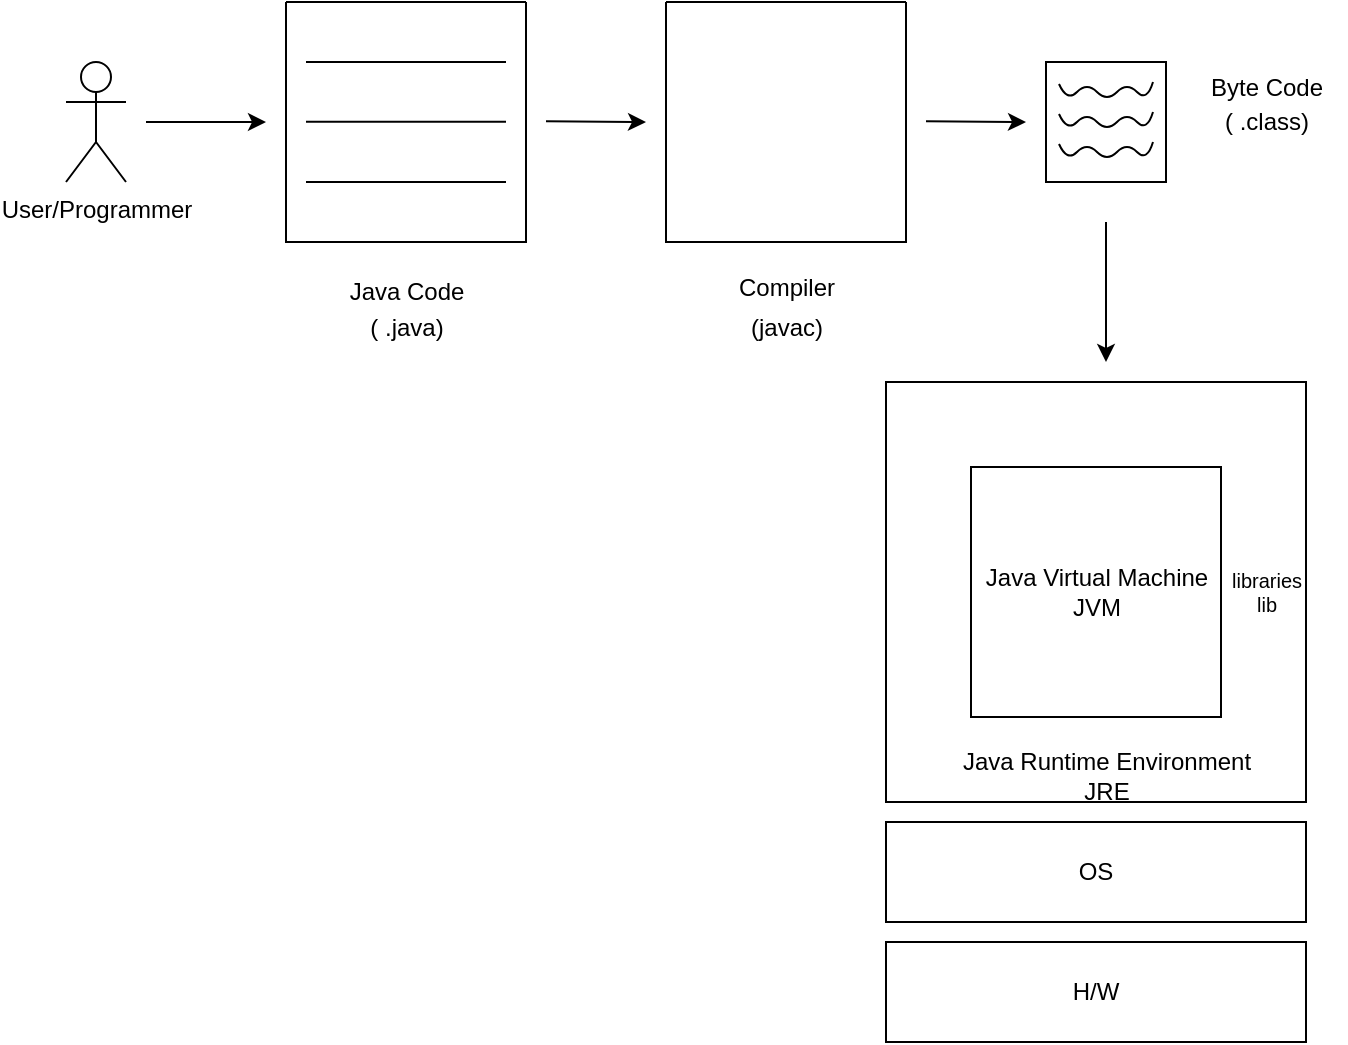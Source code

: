 <mxfile version="26.2.15" pages="4">
  <diagram name="Java Workflow" id="TC-4dLqN_TsN9YxAviQU">
    <mxGraphModel dx="872" dy="529" grid="1" gridSize="10" guides="1" tooltips="1" connect="1" arrows="1" fold="1" page="1" pageScale="1" pageWidth="850" pageHeight="1100" math="0" shadow="0">
      <root>
        <mxCell id="0" />
        <mxCell id="1" parent="0" />
        <mxCell id="aOMA-06p6Nd8gIgYlSlO-1" value="User/Programmer" style="shape=umlActor;verticalLabelPosition=bottom;verticalAlign=top;html=1;" parent="1" vertex="1">
          <mxGeometry x="70" y="80" width="30" height="60" as="geometry" />
        </mxCell>
        <mxCell id="aOMA-06p6Nd8gIgYlSlO-3" value="" style="swimlane;startSize=0;" parent="1" vertex="1">
          <mxGeometry x="180" y="50" width="120" height="120" as="geometry">
            <mxRectangle x="180" y="50" width="50" height="40" as="alternateBounds" />
          </mxGeometry>
        </mxCell>
        <mxCell id="aOMA-06p6Nd8gIgYlSlO-4" value="" style="endArrow=none;html=1;rounded=0;" parent="aOMA-06p6Nd8gIgYlSlO-3" edge="1">
          <mxGeometry width="50" height="50" relative="1" as="geometry">
            <mxPoint x="10" y="30" as="sourcePoint" />
            <mxPoint x="110" y="30" as="targetPoint" />
          </mxGeometry>
        </mxCell>
        <mxCell id="aOMA-06p6Nd8gIgYlSlO-5" value="" style="endArrow=none;html=1;rounded=0;" parent="aOMA-06p6Nd8gIgYlSlO-3" edge="1">
          <mxGeometry width="50" height="50" relative="1" as="geometry">
            <mxPoint x="10" y="59.83" as="sourcePoint" />
            <mxPoint x="110" y="59.83" as="targetPoint" />
          </mxGeometry>
        </mxCell>
        <mxCell id="aOMA-06p6Nd8gIgYlSlO-6" value="" style="endArrow=none;html=1;rounded=0;" parent="aOMA-06p6Nd8gIgYlSlO-3" edge="1">
          <mxGeometry width="50" height="50" relative="1" as="geometry">
            <mxPoint x="10" y="90" as="sourcePoint" />
            <mxPoint x="110" y="90" as="targetPoint" />
          </mxGeometry>
        </mxCell>
        <mxCell id="aOMA-06p6Nd8gIgYlSlO-7" value="" style="swimlane;startSize=0;" parent="1" vertex="1">
          <mxGeometry x="370" y="50" width="120" height="120" as="geometry" />
        </mxCell>
        <mxCell id="aOMA-06p6Nd8gIgYlSlO-8" value="" style="whiteSpace=wrap;html=1;aspect=fixed;" parent="1" vertex="1">
          <mxGeometry x="560" y="80" width="60" height="60" as="geometry" />
        </mxCell>
        <mxCell id="aOMA-06p6Nd8gIgYlSlO-9" value="" style="curved=1;endArrow=none;html=1;rounded=0;startFill=0;" parent="1" edge="1">
          <mxGeometry width="50" height="50" relative="1" as="geometry">
            <mxPoint x="566.5" y="91" as="sourcePoint" />
            <mxPoint x="613.5" y="90" as="targetPoint" />
            <Array as="points">
              <mxPoint x="570.5" y="100" />
              <mxPoint x="580.5" y="90" />
              <mxPoint x="590.5" y="100" />
              <mxPoint x="600.5" y="90" />
              <mxPoint x="610.5" y="100" />
            </Array>
          </mxGeometry>
        </mxCell>
        <mxCell id="aOMA-06p6Nd8gIgYlSlO-10" value="" style="curved=1;endArrow=none;html=1;rounded=0;startFill=0;" parent="1" edge="1">
          <mxGeometry width="50" height="50" relative="1" as="geometry">
            <mxPoint x="566.5" y="106" as="sourcePoint" />
            <mxPoint x="613.5" y="105" as="targetPoint" />
            <Array as="points">
              <mxPoint x="570.5" y="115" />
              <mxPoint x="580.5" y="105" />
              <mxPoint x="590.5" y="115" />
              <mxPoint x="600.5" y="105" />
              <mxPoint x="610.5" y="115" />
            </Array>
          </mxGeometry>
        </mxCell>
        <mxCell id="aOMA-06p6Nd8gIgYlSlO-11" value="" style="curved=1;endArrow=none;html=1;rounded=0;startFill=0;" parent="1" edge="1">
          <mxGeometry width="50" height="50" relative="1" as="geometry">
            <mxPoint x="566.5" y="121" as="sourcePoint" />
            <mxPoint x="613.5" y="120" as="targetPoint" />
            <Array as="points">
              <mxPoint x="570.5" y="130" />
              <mxPoint x="580.5" y="120" />
              <mxPoint x="590.5" y="130" />
              <mxPoint x="600.5" y="120" />
              <mxPoint x="610.5" y="130" />
            </Array>
          </mxGeometry>
        </mxCell>
        <mxCell id="aOMA-06p6Nd8gIgYlSlO-15" value="OS" style="rounded=0;whiteSpace=wrap;html=1;" parent="1" vertex="1">
          <mxGeometry x="480" y="460" width="210" height="50" as="geometry" />
        </mxCell>
        <mxCell id="aOMA-06p6Nd8gIgYlSlO-16" value="H/W" style="rounded=0;whiteSpace=wrap;html=1;" parent="1" vertex="1">
          <mxGeometry x="480" y="520" width="210" height="50" as="geometry" />
        </mxCell>
        <mxCell id="aOMA-06p6Nd8gIgYlSlO-17" value="Java Code" style="text;html=1;align=center;verticalAlign=middle;resizable=0;points=[];autosize=1;strokeColor=none;fillColor=none;" parent="1" vertex="1">
          <mxGeometry x="200" y="180" width="80" height="30" as="geometry" />
        </mxCell>
        <mxCell id="aOMA-06p6Nd8gIgYlSlO-18" value="( .java)" style="text;html=1;align=center;verticalAlign=middle;resizable=0;points=[];autosize=1;strokeColor=none;fillColor=none;" parent="1" vertex="1">
          <mxGeometry x="210" y="198" width="60" height="30" as="geometry" />
        </mxCell>
        <mxCell id="aOMA-06p6Nd8gIgYlSlO-19" value="Compiler" style="text;html=1;align=center;verticalAlign=middle;resizable=0;points=[];autosize=1;strokeColor=none;fillColor=none;" parent="1" vertex="1">
          <mxGeometry x="395" y="178" width="70" height="30" as="geometry" />
        </mxCell>
        <mxCell id="aOMA-06p6Nd8gIgYlSlO-20" value="(javac)" style="text;html=1;align=center;verticalAlign=middle;resizable=0;points=[];autosize=1;strokeColor=none;fillColor=none;" parent="1" vertex="1">
          <mxGeometry x="400" y="198" width="60" height="30" as="geometry" />
        </mxCell>
        <mxCell id="aOMA-06p6Nd8gIgYlSlO-21" value="Byte Code" style="text;html=1;align=center;verticalAlign=middle;resizable=0;points=[];autosize=1;strokeColor=none;fillColor=none;" parent="1" vertex="1">
          <mxGeometry x="630" y="78" width="80" height="30" as="geometry" />
        </mxCell>
        <mxCell id="aOMA-06p6Nd8gIgYlSlO-22" value="( .class)" style="text;html=1;align=center;verticalAlign=middle;resizable=0;points=[];autosize=1;strokeColor=none;fillColor=none;" parent="1" vertex="1">
          <mxGeometry x="635" y="95" width="70" height="30" as="geometry" />
        </mxCell>
        <mxCell id="aOMA-06p6Nd8gIgYlSlO-12" value="" style="whiteSpace=wrap;html=1;aspect=fixed;" parent="1" vertex="1">
          <mxGeometry x="480" y="240" width="210" height="210" as="geometry" />
        </mxCell>
        <mxCell id="aOMA-06p6Nd8gIgYlSlO-13" value="Java Virtual Machine&lt;div&gt;JVM&lt;/div&gt;" style="whiteSpace=wrap;html=1;aspect=fixed;" parent="1" vertex="1">
          <mxGeometry x="522.5" y="282.5" width="125" height="125" as="geometry" />
        </mxCell>
        <mxCell id="aOMA-06p6Nd8gIgYlSlO-23" value="Java Runtime Environment&lt;div&gt;JRE&lt;/div&gt;" style="text;html=1;align=center;verticalAlign=middle;resizable=1;points=[];autosize=1;strokeColor=none;fillColor=none;movable=1;rotatable=1;deletable=1;editable=1;locked=0;connectable=1;" parent="1" vertex="1">
          <mxGeometry x="505" y="417" width="170" height="40" as="geometry" />
        </mxCell>
        <mxCell id="aOMA-06p6Nd8gIgYlSlO-24" value="libraries&lt;div&gt;lib&lt;/div&gt;" style="text;html=1;align=center;verticalAlign=middle;resizable=0;points=[];autosize=1;strokeColor=none;fillColor=none;fontColor=#000000;fontSize=10;" parent="1" vertex="1">
          <mxGeometry x="640" y="325" width="60" height="40" as="geometry" />
        </mxCell>
        <mxCell id="aOMA-06p6Nd8gIgYlSlO-25" value="" style="endArrow=classic;html=1;rounded=0;" parent="1" edge="1">
          <mxGeometry width="50" height="50" relative="1" as="geometry">
            <mxPoint x="110" y="110" as="sourcePoint" />
            <mxPoint x="170" y="110" as="targetPoint" />
          </mxGeometry>
        </mxCell>
        <mxCell id="aOMA-06p6Nd8gIgYlSlO-26" value="" style="endArrow=classic;html=1;rounded=0;" parent="1" edge="1">
          <mxGeometry width="50" height="50" relative="1" as="geometry">
            <mxPoint x="310" y="109.63" as="sourcePoint" />
            <mxPoint x="360" y="110" as="targetPoint" />
          </mxGeometry>
        </mxCell>
        <mxCell id="aOMA-06p6Nd8gIgYlSlO-28" value="" style="endArrow=classic;html=1;rounded=0;" parent="1" edge="1">
          <mxGeometry width="50" height="50" relative="1" as="geometry">
            <mxPoint x="500" y="109.63" as="sourcePoint" />
            <mxPoint x="550" y="110" as="targetPoint" />
          </mxGeometry>
        </mxCell>
        <mxCell id="aOMA-06p6Nd8gIgYlSlO-29" value="" style="endArrow=classic;html=1;rounded=0;" parent="1" edge="1">
          <mxGeometry width="50" height="50" relative="1" as="geometry">
            <mxPoint x="590" y="160" as="sourcePoint" />
            <mxPoint x="590" y="230" as="targetPoint" />
          </mxGeometry>
        </mxCell>
      </root>
    </mxGraphModel>
  </diagram>
  <diagram id="LJOKo3Ko1bWg61a6rZUt" name="data types">
    <mxGraphModel dx="872" dy="529" grid="1" gridSize="10" guides="1" tooltips="1" connect="1" arrows="1" fold="1" page="1" pageScale="1" pageWidth="850" pageHeight="1100" math="0" shadow="0">
      <root>
        <mxCell id="0" />
        <mxCell id="1" parent="0" />
        <mxCell id="hno6Xakiwxhld8w28ffR-1" value="Data Types" style="text;html=1;align=center;verticalAlign=middle;whiteSpace=wrap;rounded=0;" parent="1" vertex="1">
          <mxGeometry x="388" y="70" width="75" height="30" as="geometry" />
        </mxCell>
        <mxCell id="hno6Xakiwxhld8w28ffR-2" value="Primitive" style="text;html=1;align=center;verticalAlign=middle;resizable=0;points=[];autosize=1;strokeColor=none;fillColor=none;" parent="1" vertex="1">
          <mxGeometry x="305" y="128" width="70" height="30" as="geometry" />
        </mxCell>
        <mxCell id="hno6Xakiwxhld8w28ffR-3" value="" style="endArrow=classic;html=1;rounded=0;startArrow=classic;startFill=1;" parent="1" edge="1">
          <mxGeometry width="50" height="50" relative="1" as="geometry">
            <mxPoint x="490" y="120" as="sourcePoint" />
            <mxPoint x="340" y="120" as="targetPoint" />
            <Array as="points">
              <mxPoint x="490" y="100" />
              <mxPoint x="340" y="100" />
            </Array>
          </mxGeometry>
        </mxCell>
        <mxCell id="hno6Xakiwxhld8w28ffR-4" value="" style="endArrow=none;html=1;rounded=0;entryX=0.49;entryY=1.078;entryDx=0;entryDy=0;entryPerimeter=0;" parent="1" target="hno6Xakiwxhld8w28ffR-2" edge="1">
          <mxGeometry width="50" height="50" relative="1" as="geometry">
            <mxPoint x="340" y="240" as="sourcePoint" />
            <mxPoint x="420" y="160" as="targetPoint" />
          </mxGeometry>
        </mxCell>
        <mxCell id="hno6Xakiwxhld8w28ffR-5" value="" style="endArrow=classic;html=1;rounded=0;" parent="1" edge="1">
          <mxGeometry width="50" height="50" relative="1" as="geometry">
            <mxPoint x="340" y="170" as="sourcePoint" />
            <mxPoint x="370" y="170" as="targetPoint" />
          </mxGeometry>
        </mxCell>
        <mxCell id="hno6Xakiwxhld8w28ffR-6" value="Integer(int)" style="text;html=1;align=center;verticalAlign=middle;resizable=0;points=[];autosize=1;strokeColor=none;fillColor=none;" parent="1" vertex="1">
          <mxGeometry x="360" y="155" width="80" height="30" as="geometry" />
        </mxCell>
        <mxCell id="hno6Xakiwxhld8w28ffR-7" value="" style="endArrow=classic;html=1;rounded=0;" parent="1" edge="1">
          <mxGeometry width="50" height="50" relative="1" as="geometry">
            <mxPoint x="340" y="190" as="sourcePoint" />
            <mxPoint x="370" y="190" as="targetPoint" />
          </mxGeometry>
        </mxCell>
        <mxCell id="hno6Xakiwxhld8w28ffR-8" value="Floating(float)" style="text;html=1;align=center;verticalAlign=middle;resizable=0;points=[];autosize=1;strokeColor=none;fillColor=none;" parent="1" vertex="1">
          <mxGeometry x="360" y="178" width="100" height="30" as="geometry" />
        </mxCell>
        <mxCell id="hno6Xakiwxhld8w28ffR-9" value="" style="endArrow=classic;html=1;rounded=0;" parent="1" edge="1">
          <mxGeometry width="50" height="50" relative="1" as="geometry">
            <mxPoint x="340" y="210" as="sourcePoint" />
            <mxPoint x="370" y="210" as="targetPoint" />
          </mxGeometry>
        </mxCell>
        <mxCell id="hno6Xakiwxhld8w28ffR-10" value="Character(char)" style="text;html=1;align=center;verticalAlign=middle;resizable=0;points=[];autosize=1;strokeColor=none;fillColor=none;" parent="1" vertex="1">
          <mxGeometry x="360" y="198" width="110" height="30" as="geometry" />
        </mxCell>
        <mxCell id="hno6Xakiwxhld8w28ffR-11" value="" style="endArrow=classic;html=1;rounded=0;" parent="1" edge="1">
          <mxGeometry width="50" height="50" relative="1" as="geometry">
            <mxPoint x="340" y="230" as="sourcePoint" />
            <mxPoint x="370" y="230" as="targetPoint" />
          </mxGeometry>
        </mxCell>
        <mxCell id="hno6Xakiwxhld8w28ffR-12" value="Boolean(bool)" style="text;html=1;align=center;verticalAlign=middle;resizable=0;points=[];autosize=1;strokeColor=none;fillColor=none;" parent="1" vertex="1">
          <mxGeometry x="360" y="218" width="100" height="30" as="geometry" />
        </mxCell>
        <mxCell id="hno6Xakiwxhld8w28ffR-13" value="" style="endArrow=classic;html=1;rounded=0;" parent="1" edge="1">
          <mxGeometry width="50" height="50" relative="1" as="geometry">
            <mxPoint x="460" y="170" as="sourcePoint" />
            <mxPoint x="490" y="170" as="targetPoint" />
          </mxGeometry>
        </mxCell>
        <mxCell id="hno6Xakiwxhld8w28ffR-14" value="byte, short, int, long" style="text;html=1;align=center;verticalAlign=middle;resizable=0;points=[];autosize=1;strokeColor=none;fillColor=none;" parent="1" vertex="1">
          <mxGeometry x="480" y="155" width="130" height="30" as="geometry" />
        </mxCell>
        <mxCell id="hno6Xakiwxhld8w28ffR-15" value="" style="endArrow=classic;html=1;rounded=0;exitX=1;exitY=0.4;exitDx=0;exitDy=0;exitPerimeter=0;" parent="1" source="hno6Xakiwxhld8w28ffR-8" edge="1">
          <mxGeometry width="50" height="50" relative="1" as="geometry">
            <mxPoint x="440" y="200" as="sourcePoint" />
            <mxPoint x="490" y="190" as="targetPoint" />
          </mxGeometry>
        </mxCell>
        <mxCell id="hno6Xakiwxhld8w28ffR-16" value="double, float" style="text;html=1;align=center;verticalAlign=middle;resizable=0;points=[];autosize=1;strokeColor=none;fillColor=none;" parent="1" vertex="1">
          <mxGeometry x="480" y="178" width="90" height="30" as="geometry" />
        </mxCell>
        <mxCell id="hno6Xakiwxhld8w28ffR-17" value="4 byte" style="text;html=1;align=center;verticalAlign=middle;resizable=0;points=[];autosize=1;strokeColor=none;fillColor=none;" parent="1" vertex="1">
          <mxGeometry x="540" y="128" width="60" height="30" as="geometry" />
        </mxCell>
        <mxCell id="hno6Xakiwxhld8w28ffR-18" value="8 byte" style="text;html=1;align=center;verticalAlign=middle;resizable=0;points=[];autosize=1;strokeColor=none;fillColor=none;" parent="1" vertex="1">
          <mxGeometry x="580" y="128" width="60" height="30" as="geometry" />
        </mxCell>
        <mxCell id="hno6Xakiwxhld8w28ffR-19" value="2 byte" style="text;html=1;align=center;verticalAlign=middle;resizable=0;points=[];autosize=1;strokeColor=none;fillColor=none;" parent="1" vertex="1">
          <mxGeometry x="500" y="128" width="60" height="30" as="geometry" />
        </mxCell>
        <mxCell id="hno6Xakiwxhld8w28ffR-20" value="1 byte" style="text;html=1;align=center;verticalAlign=middle;resizable=0;points=[];autosize=1;" parent="1" vertex="1">
          <mxGeometry x="463" y="128" width="60" height="30" as="geometry" />
        </mxCell>
        <mxCell id="hno6Xakiwxhld8w28ffR-21" value="" style="endArrow=none;html=1;rounded=0;entryX=0.45;entryY=0.733;entryDx=0;entryDy=0;entryPerimeter=0;exitX=0.231;exitY=0.167;exitDx=0;exitDy=0;exitPerimeter=0;" parent="1" source="hno6Xakiwxhld8w28ffR-14" target="hno6Xakiwxhld8w28ffR-20" edge="1">
          <mxGeometry width="50" height="50" relative="1" as="geometry">
            <mxPoint x="520" y="210" as="sourcePoint" />
            <mxPoint x="570" y="160" as="targetPoint" />
          </mxGeometry>
        </mxCell>
        <mxCell id="hno6Xakiwxhld8w28ffR-22" value="" style="endArrow=none;html=1;rounded=0;entryX=0.5;entryY=0.733;entryDx=0;entryDy=0;entryPerimeter=0;" parent="1" target="hno6Xakiwxhld8w28ffR-19" edge="1">
          <mxGeometry width="50" height="50" relative="1" as="geometry">
            <mxPoint x="530" y="160" as="sourcePoint" />
            <mxPoint x="570" y="160" as="targetPoint" />
          </mxGeometry>
        </mxCell>
        <mxCell id="hno6Xakiwxhld8w28ffR-23" value="" style="endArrow=none;html=1;rounded=0;entryX=0.5;entryY=0.733;entryDx=0;entryDy=0;entryPerimeter=0;" parent="1" target="hno6Xakiwxhld8w28ffR-17" edge="1">
          <mxGeometry width="50" height="50" relative="1" as="geometry">
            <mxPoint x="560" y="160" as="sourcePoint" />
            <mxPoint x="570" y="160" as="targetPoint" />
          </mxGeometry>
        </mxCell>
        <mxCell id="hno6Xakiwxhld8w28ffR-24" value="" style="endArrow=none;html=1;rounded=0;entryX=0.5;entryY=0.733;entryDx=0;entryDy=0;entryPerimeter=0;" parent="1" target="hno6Xakiwxhld8w28ffR-18" edge="1">
          <mxGeometry width="50" height="50" relative="1" as="geometry">
            <mxPoint x="590" y="160" as="sourcePoint" />
            <mxPoint x="570" y="160" as="targetPoint" />
          </mxGeometry>
        </mxCell>
        <mxCell id="hno6Xakiwxhld8w28ffR-25" value="4 byte" style="text;html=1;align=center;verticalAlign=middle;resizable=0;points=[];autosize=1;strokeColor=none;fillColor=none;" parent="1" vertex="1">
          <mxGeometry x="480" y="198" width="60" height="30" as="geometry" />
        </mxCell>
        <mxCell id="hno6Xakiwxhld8w28ffR-26" value="8 byte" style="text;html=1;align=center;verticalAlign=middle;resizable=0;points=[];autosize=1;strokeColor=none;fillColor=none;" parent="1" vertex="1">
          <mxGeometry x="560" y="178" width="60" height="30" as="geometry" />
        </mxCell>
        <mxCell id="hno6Xakiwxhld8w28ffR-27" value="" style="endArrow=none;html=1;rounded=0;entryX=0.5;entryY=0.4;entryDx=0;entryDy=0;entryPerimeter=0;" parent="1" edge="1">
          <mxGeometry width="50" height="50" relative="1" as="geometry">
            <mxPoint x="511" y="200" as="sourcePoint" />
            <mxPoint x="511" y="207" as="targetPoint" />
          </mxGeometry>
        </mxCell>
        <mxCell id="hno6Xakiwxhld8w28ffR-28" value="" style="endArrow=none;html=1;rounded=0;entryX=0.167;entryY=0.4;entryDx=0;entryDy=0;entryPerimeter=0;" parent="1" edge="1">
          <mxGeometry width="50" height="50" relative="1" as="geometry">
            <mxPoint x="561" y="193" as="sourcePoint" />
            <mxPoint x="573" y="193.0" as="targetPoint" />
          </mxGeometry>
        </mxCell>
        <mxCell id="hno6Xakiwxhld8w28ffR-29" value="2 byte" style="text;html=1;align=center;verticalAlign=middle;resizable=0;points=[];autosize=1;strokeColor=none;fillColor=none;" parent="1" vertex="1">
          <mxGeometry x="480" y="218" width="60" height="30" as="geometry" />
        </mxCell>
        <mxCell id="hno6Xakiwxhld8w28ffR-30" value="" style="endArrow=classic;html=1;rounded=0;exitX=0.909;exitY=0.4;exitDx=0;exitDy=0;exitPerimeter=0;entryX=0.167;entryY=0.4;entryDx=0;entryDy=0;entryPerimeter=0;" parent="1" source="hno6Xakiwxhld8w28ffR-10" target="hno6Xakiwxhld8w28ffR-29" edge="1">
          <mxGeometry width="50" height="50" relative="1" as="geometry">
            <mxPoint x="460" y="250" as="sourcePoint" />
            <mxPoint x="510" y="200" as="targetPoint" />
          </mxGeometry>
        </mxCell>
        <mxCell id="hno6Xakiwxhld8w28ffR-31" value="True" style="text;html=1;align=center;verticalAlign=middle;resizable=0;points=[];autosize=1;strokeColor=none;fillColor=none;" parent="1" vertex="1">
          <mxGeometry x="360" y="260" width="50" height="30" as="geometry" />
        </mxCell>
        <mxCell id="hno6Xakiwxhld8w28ffR-32" value="False" style="text;html=1;align=center;verticalAlign=middle;resizable=0;points=[];autosize=1;strokeColor=none;fillColor=none;" parent="1" vertex="1">
          <mxGeometry x="425" y="260" width="50" height="30" as="geometry" />
        </mxCell>
        <mxCell id="hno6Xakiwxhld8w28ffR-33" value="" style="endArrow=classic;html=1;rounded=0;entryX=0.6;entryY=0.333;entryDx=0;entryDy=0;entryPerimeter=0;exitX=0.4;exitY=0.733;exitDx=0;exitDy=0;exitPerimeter=0;" parent="1" source="hno6Xakiwxhld8w28ffR-12" target="hno6Xakiwxhld8w28ffR-31" edge="1">
          <mxGeometry width="50" height="50" relative="1" as="geometry">
            <mxPoint x="350" y="280" as="sourcePoint" />
            <mxPoint x="400" y="230" as="targetPoint" />
          </mxGeometry>
        </mxCell>
        <mxCell id="hno6Xakiwxhld8w28ffR-34" value="" style="endArrow=classic;html=1;rounded=0;entryX=0.5;entryY=0.333;entryDx=0;entryDy=0;entryPerimeter=0;exitX=0.5;exitY=0.733;exitDx=0;exitDy=0;exitPerimeter=0;" parent="1" source="hno6Xakiwxhld8w28ffR-12" target="hno6Xakiwxhld8w28ffR-32" edge="1">
          <mxGeometry width="50" height="50" relative="1" as="geometry">
            <mxPoint x="350" y="280" as="sourcePoint" />
            <mxPoint x="400" y="230" as="targetPoint" />
          </mxGeometry>
        </mxCell>
      </root>
    </mxGraphModel>
  </diagram>
  <diagram id="mQkWwCfWGfMLHLOzNQXM" name="dataTypes note">
    <mxGraphModel dx="872" dy="529" grid="1" gridSize="10" guides="1" tooltips="1" connect="1" arrows="1" fold="1" page="1" pageScale="1" pageWidth="850" pageHeight="1100" math="0" shadow="0">
      <root>
        <mxCell id="0" />
        <mxCell id="1" parent="0" />
        <mxCell id="pw5daFWsVQdh_VSt2QyI-27" value="byte num = 8;" style="text;html=1;align=center;verticalAlign=middle;resizable=0;points=[];autosize=1;strokeColor=none;fillColor=none;" parent="1" vertex="1">
          <mxGeometry x="80" y="248" width="100" height="30" as="geometry" />
        </mxCell>
        <mxCell id="pw5daFWsVQdh_VSt2QyI-32" value="&lt;div&gt;(default)&lt;span style=&quot;white-space: pre;&quot;&gt;&#x9;&lt;/span&gt;&lt;span style=&quot;white-space: pre;&quot;&gt;&#x9;&lt;/span&gt;&lt;span style=&quot;white-space: pre;&quot;&gt;&#x9;&lt;/span&gt;double num = 6.45..............;&lt;/div&gt;" style="text;html=1;align=center;verticalAlign=middle;resizable=0;points=[];autosize=1;strokeColor=none;fillColor=none;" parent="1" vertex="1">
          <mxGeometry x="40" y="310" width="280" height="30" as="geometry" />
        </mxCell>
        <mxCell id="pw5daFWsVQdh_VSt2QyI-35" value="float num = 6.57;" style="text;html=1;align=center;verticalAlign=middle;resizable=0;points=[];autosize=1;strokeColor=none;fillColor=none;" parent="1" vertex="1">
          <mxGeometry x="75" y="368" width="110" height="30" as="geometry" />
        </mxCell>
        <mxCell id="pw5daFWsVQdh_VSt2QyI-36" value="float num = 6.75f;" style="text;html=1;align=center;verticalAlign=middle;resizable=0;points=[];autosize=1;strokeColor=none;fillColor=none;" parent="1" vertex="1">
          <mxGeometry x="70" y="398" width="120" height="30" as="geometry" />
        </mxCell>
        <mxCell id="pw5daFWsVQdh_VSt2QyI-37" value="" style="shape=umlDestroy;whiteSpace=wrap;html=1;strokeWidth=3;targetShapes=umlLifeline;" parent="1" vertex="1">
          <mxGeometry x="185" y="378" width="10" height="10" as="geometry" />
        </mxCell>
        <mxCell id="pw5daFWsVQdh_VSt2QyI-41" value="" style="group" parent="1" vertex="1" connectable="0">
          <mxGeometry x="185" y="406" width="10" height="10" as="geometry" />
        </mxCell>
        <mxCell id="pw5daFWsVQdh_VSt2QyI-39" value="" style="endArrow=none;html=1;rounded=0;" parent="pw5daFWsVQdh_VSt2QyI-41" edge="1">
          <mxGeometry width="50" height="50" relative="1" as="geometry">
            <mxPoint x="2.544" y="10" as="sourcePoint" />
            <mxPoint x="10" as="targetPoint" />
          </mxGeometry>
        </mxCell>
        <mxCell id="pw5daFWsVQdh_VSt2QyI-40" value="" style="endArrow=none;html=1;rounded=0;fontSize=11;" parent="pw5daFWsVQdh_VSt2QyI-41" edge="1">
          <mxGeometry width="50" height="50" relative="1" as="geometry">
            <mxPoint x="2.535" y="10" as="sourcePoint" />
            <mxPoint y="3.333" as="targetPoint" />
          </mxGeometry>
        </mxCell>
        <mxCell id="pw5daFWsVQdh_VSt2QyI-42" value="(explicit declaration)" style="text;html=1;align=center;verticalAlign=middle;resizable=0;points=[];autosize=1;strokeColor=none;fillColor=none;" parent="1" vertex="1">
          <mxGeometry x="220" y="396" width="130" height="30" as="geometry" />
        </mxCell>
        <mxCell id="pw5daFWsVQdh_VSt2QyI-45" value="&lt;div&gt;UNICODE&lt;/div&gt;char c = &#39;k&#39;;" style="text;html=1;align=center;verticalAlign=middle;resizable=0;points=[];autosize=1;strokeColor=none;fillColor=none;" parent="1" vertex="1">
          <mxGeometry x="80" y="440" width="80" height="40" as="geometry" />
        </mxCell>
        <mxCell id="pw5daFWsVQdh_VSt2QyI-46" value="IN Java&amp;nbsp;&lt;div&gt;Boolean b = true;&lt;/div&gt;" style="text;html=1;align=center;verticalAlign=middle;resizable=0;points=[];autosize=1;strokeColor=none;fillColor=none;" parent="1" vertex="1">
          <mxGeometry x="60" y="480" width="120" height="40" as="geometry" />
        </mxCell>
        <mxCell id="pw5daFWsVQdh_VSt2QyI-51" value="It doesn&#39;t accept 0 or 1 as in other languages" style="text;html=1;align=center;verticalAlign=middle;resizable=0;points=[];autosize=1;strokeColor=none;fillColor=none;" parent="1" vertex="1">
          <mxGeometry x="165" y="490" width="260" height="30" as="geometry" />
        </mxCell>
      </root>
    </mxGraphModel>
  </diagram>
  <diagram id="Mtvj8eugYP_o5XREBQ4M" name="Stack and Heap">
    <mxGraphModel dx="1090" dy="661" grid="1" gridSize="10" guides="1" tooltips="1" connect="1" arrows="1" fold="1" page="1" pageScale="1" pageWidth="850" pageHeight="1100" math="0" shadow="0">
      <root>
        <mxCell id="0" />
        <mxCell id="1" parent="0" />
        <mxCell id="bXmWtWCaT8Z-waJ5tQjY-9" value="" style="group" vertex="1" connectable="0" parent="1">
          <mxGeometry x="80" y="140" width="240" height="240" as="geometry" />
        </mxCell>
        <mxCell id="bXmWtWCaT8Z-waJ5tQjY-3" value="" style="whiteSpace=wrap;html=1;aspect=fixed;" vertex="1" parent="bXmWtWCaT8Z-waJ5tQjY-9">
          <mxGeometry width="240" height="240" as="geometry" />
        </mxCell>
        <mxCell id="bXmWtWCaT8Z-waJ5tQjY-4" value="" style="endArrow=none;html=1;rounded=0;entryX=0.5;entryY=0;entryDx=0;entryDy=0;exitX=0.5;exitY=1;exitDx=0;exitDy=0;" edge="1" parent="bXmWtWCaT8Z-waJ5tQjY-9" source="bXmWtWCaT8Z-waJ5tQjY-3" target="bXmWtWCaT8Z-waJ5tQjY-3">
          <mxGeometry width="50" height="50" relative="1" as="geometry">
            <mxPoint x="180" y="160" as="sourcePoint" />
            <mxPoint x="230" y="110" as="targetPoint" />
          </mxGeometry>
        </mxCell>
        <mxCell id="bXmWtWCaT8Z-waJ5tQjY-6" value="" style="endArrow=none;html=1;rounded=0;exitX=0;exitY=0.5;exitDx=0;exitDy=0;entryX=1;entryY=0.5;entryDx=0;entryDy=0;" edge="1" parent="bXmWtWCaT8Z-waJ5tQjY-9" source="bXmWtWCaT8Z-waJ5tQjY-3" target="bXmWtWCaT8Z-waJ5tQjY-3">
          <mxGeometry width="50" height="50" relative="1" as="geometry">
            <mxPoint x="180" y="160" as="sourcePoint" />
            <mxPoint x="230" y="110" as="targetPoint" />
          </mxGeometry>
        </mxCell>
        <mxCell id="bXmWtWCaT8Z-waJ5tQjY-7" value="" style="endArrow=none;html=1;rounded=0;exitX=0;exitY=0.25;exitDx=0;exitDy=0;entryX=1;entryY=0.25;entryDx=0;entryDy=0;" edge="1" parent="bXmWtWCaT8Z-waJ5tQjY-9" source="bXmWtWCaT8Z-waJ5tQjY-3" target="bXmWtWCaT8Z-waJ5tQjY-3">
          <mxGeometry width="50" height="50" relative="1" as="geometry">
            <mxPoint x="180" y="160" as="sourcePoint" />
            <mxPoint x="230" y="110" as="targetPoint" />
          </mxGeometry>
        </mxCell>
        <mxCell id="bXmWtWCaT8Z-waJ5tQjY-8" value="" style="endArrow=none;html=1;rounded=0;exitX=0;exitY=0.75;exitDx=0;exitDy=0;entryX=1;entryY=0.75;entryDx=0;entryDy=0;" edge="1" parent="bXmWtWCaT8Z-waJ5tQjY-9" source="bXmWtWCaT8Z-waJ5tQjY-3" target="bXmWtWCaT8Z-waJ5tQjY-3">
          <mxGeometry width="50" height="50" relative="1" as="geometry">
            <mxPoint x="180" y="160" as="sourcePoint" />
            <mxPoint x="230" y="110" as="targetPoint" />
          </mxGeometry>
        </mxCell>
        <mxCell id="bXmWtWCaT8Z-waJ5tQjY-10" value="Variables" style="text;html=1;align=center;verticalAlign=middle;resizable=0;points=[];autosize=1;strokeColor=none;fillColor=none;" vertex="1" parent="bXmWtWCaT8Z-waJ5tQjY-9">
          <mxGeometry x="20" y="20" width="70" height="30" as="geometry" />
        </mxCell>
        <mxCell id="bXmWtWCaT8Z-waJ5tQjY-11" value="Value" style="text;html=1;align=center;verticalAlign=middle;resizable=0;points=[];autosize=1;strokeColor=none;fillColor=none;" vertex="1" parent="bXmWtWCaT8Z-waJ5tQjY-9">
          <mxGeometry x="155" y="20" width="50" height="30" as="geometry" />
        </mxCell>
        <mxCell id="bXmWtWCaT8Z-waJ5tQjY-38" value="n1" style="text;html=1;align=center;verticalAlign=middle;resizable=0;points=[];autosize=1;strokeColor=none;fillColor=none;" vertex="1" parent="bXmWtWCaT8Z-waJ5tQjY-9">
          <mxGeometry x="35" y="200" width="40" height="30" as="geometry" />
        </mxCell>
        <mxCell id="bXmWtWCaT8Z-waJ5tQjY-40" value="n2" style="text;html=1;align=center;verticalAlign=middle;resizable=0;points=[];autosize=1;strokeColor=none;fillColor=none;" vertex="1" parent="bXmWtWCaT8Z-waJ5tQjY-9">
          <mxGeometry x="35" y="140" width="40" height="30" as="geometry" />
        </mxCell>
        <mxCell id="bXmWtWCaT8Z-waJ5tQjY-61" value="2" style="text;html=1;align=center;verticalAlign=middle;resizable=0;points=[];autosize=1;strokeColor=none;fillColor=none;" vertex="1" parent="bXmWtWCaT8Z-waJ5tQjY-9">
          <mxGeometry x="165" y="200" width="30" height="30" as="geometry" />
        </mxCell>
        <mxCell id="bXmWtWCaT8Z-waJ5tQjY-60" value="4" style="text;html=1;align=center;verticalAlign=middle;resizable=0;points=[];autosize=1;strokeColor=none;fillColor=none;" vertex="1" parent="bXmWtWCaT8Z-waJ5tQjY-9">
          <mxGeometry x="165" y="140" width="30" height="30" as="geometry" />
        </mxCell>
        <mxCell id="bXmWtWCaT8Z-waJ5tQjY-21" value="" style="ellipse;shape=cloud;whiteSpace=wrap;html=1;" vertex="1" parent="1">
          <mxGeometry x="360" y="200" width="490" height="440" as="geometry" />
        </mxCell>
        <mxCell id="bXmWtWCaT8Z-waJ5tQjY-24" value="" style="group" vertex="1" connectable="0" parent="1">
          <mxGeometry x="480" y="400" width="130" height="130" as="geometry" />
        </mxCell>
        <mxCell id="bXmWtWCaT8Z-waJ5tQjY-22" value="" style="whiteSpace=wrap;html=1;aspect=fixed;" vertex="1" parent="bXmWtWCaT8Z-waJ5tQjY-24">
          <mxGeometry width="130" height="130" as="geometry" />
        </mxCell>
        <mxCell id="bXmWtWCaT8Z-waJ5tQjY-23" value="" style="endArrow=none;html=1;rounded=0;entryX=1;entryY=0.5;entryDx=0;entryDy=0;exitX=0;exitY=0.5;exitDx=0;exitDy=0;" edge="1" parent="bXmWtWCaT8Z-waJ5tQjY-24" source="bXmWtWCaT8Z-waJ5tQjY-22" target="bXmWtWCaT8Z-waJ5tQjY-22">
          <mxGeometry width="50" height="50" relative="1" as="geometry">
            <mxPoint x="-30" y="60" as="sourcePoint" />
            <mxPoint x="20" y="10" as="targetPoint" />
          </mxGeometry>
        </mxCell>
        <mxCell id="bXmWtWCaT8Z-waJ5tQjY-42" value="number = 5" style="text;html=1;align=center;verticalAlign=middle;resizable=0;points=[];autosize=1;strokeColor=none;fillColor=none;" vertex="1" parent="bXmWtWCaT8Z-waJ5tQjY-24">
          <mxGeometry width="80" height="30" as="geometry" />
        </mxCell>
        <mxCell id="bXmWtWCaT8Z-waJ5tQjY-43" value="Calc" style="text;html=1;align=center;verticalAlign=middle;resizable=0;points=[];autosize=1;strokeColor=none;fillColor=none;" vertex="1" parent="bXmWtWCaT8Z-waJ5tQjY-24">
          <mxGeometry x="10" y="80" width="50" height="30" as="geometry" />
        </mxCell>
        <mxCell id="bXmWtWCaT8Z-waJ5tQjY-26" value="" style="group" vertex="1" connectable="0" parent="1">
          <mxGeometry x="640" y="330" width="130" height="130" as="geometry" />
        </mxCell>
        <mxCell id="bXmWtWCaT8Z-waJ5tQjY-27" value="" style="whiteSpace=wrap;html=1;aspect=fixed;" vertex="1" parent="bXmWtWCaT8Z-waJ5tQjY-26">
          <mxGeometry width="130" height="130" as="geometry" />
        </mxCell>
        <mxCell id="bXmWtWCaT8Z-waJ5tQjY-28" value="" style="endArrow=none;html=1;rounded=0;entryX=1;entryY=0.5;entryDx=0;entryDy=0;exitX=0;exitY=0.5;exitDx=0;exitDy=0;" edge="1" parent="bXmWtWCaT8Z-waJ5tQjY-26" source="bXmWtWCaT8Z-waJ5tQjY-27" target="bXmWtWCaT8Z-waJ5tQjY-27">
          <mxGeometry width="50" height="50" relative="1" as="geometry">
            <mxPoint x="-30" y="60" as="sourcePoint" />
            <mxPoint x="20" y="10" as="targetPoint" />
          </mxGeometry>
        </mxCell>
        <mxCell id="bXmWtWCaT8Z-waJ5tQjY-45" value="getmePen" style="text;html=1;align=center;verticalAlign=middle;resizable=0;points=[];autosize=1;strokeColor=none;fillColor=none;" vertex="1" parent="bXmWtWCaT8Z-waJ5tQjY-26">
          <mxGeometry y="80" width="80" height="30" as="geometry" />
        </mxCell>
        <mxCell id="bXmWtWCaT8Z-waJ5tQjY-29" value="main" style="text;html=1;align=center;verticalAlign=middle;resizable=0;points=[];autosize=1;strokeColor=none;fillColor=none;" vertex="1" parent="1">
          <mxGeometry x="80" y="470" width="50" height="30" as="geometry" />
        </mxCell>
        <mxCell id="bXmWtWCaT8Z-waJ5tQjY-30" value="Calc" style="text;html=1;align=center;verticalAlign=middle;resizable=0;points=[];autosize=1;strokeColor=none;fillColor=none;" vertex="1" parent="1">
          <mxGeometry x="80" y="110" width="50" height="30" as="geometry" />
        </mxCell>
        <mxCell id="bXmWtWCaT8Z-waJ5tQjY-46" value="101" style="text;html=1;align=center;verticalAlign=middle;resizable=0;points=[];autosize=1;strokeColor=none;fillColor=none;" vertex="1" parent="1">
          <mxGeometry x="480" y="370" width="40" height="30" as="geometry" />
        </mxCell>
        <mxCell id="bXmWtWCaT8Z-waJ5tQjY-47" value="4002" style="text;html=1;align=center;verticalAlign=middle;resizable=0;points=[];autosize=1;strokeColor=none;fillColor=none;" vertex="1" parent="1">
          <mxGeometry x="640" y="300" width="50" height="30" as="geometry" />
        </mxCell>
        <mxCell id="bXmWtWCaT8Z-waJ5tQjY-58" value="" style="group" vertex="1" connectable="0" parent="1">
          <mxGeometry x="80" y="500" width="240" height="480" as="geometry" />
        </mxCell>
        <mxCell id="bXmWtWCaT8Z-waJ5tQjY-13" value="" style="group" vertex="1" connectable="0" parent="bXmWtWCaT8Z-waJ5tQjY-58">
          <mxGeometry width="240" height="240" as="geometry" />
        </mxCell>
        <mxCell id="bXmWtWCaT8Z-waJ5tQjY-14" value="" style="whiteSpace=wrap;html=1;aspect=fixed;" vertex="1" parent="bXmWtWCaT8Z-waJ5tQjY-13">
          <mxGeometry width="240" height="240" as="geometry" />
        </mxCell>
        <mxCell id="bXmWtWCaT8Z-waJ5tQjY-15" value="" style="endArrow=none;html=1;rounded=0;entryX=0.5;entryY=0;entryDx=0;entryDy=0;exitX=0.5;exitY=1;exitDx=0;exitDy=0;" edge="1" parent="bXmWtWCaT8Z-waJ5tQjY-13" source="bXmWtWCaT8Z-waJ5tQjY-14" target="bXmWtWCaT8Z-waJ5tQjY-14">
          <mxGeometry width="50" height="50" relative="1" as="geometry">
            <mxPoint x="180" y="160" as="sourcePoint" />
            <mxPoint x="230" y="110" as="targetPoint" />
          </mxGeometry>
        </mxCell>
        <mxCell id="bXmWtWCaT8Z-waJ5tQjY-16" value="" style="endArrow=none;html=1;rounded=0;exitX=0;exitY=0.5;exitDx=0;exitDy=0;entryX=1;entryY=0.5;entryDx=0;entryDy=0;" edge="1" parent="bXmWtWCaT8Z-waJ5tQjY-13" source="bXmWtWCaT8Z-waJ5tQjY-14" target="bXmWtWCaT8Z-waJ5tQjY-14">
          <mxGeometry width="50" height="50" relative="1" as="geometry">
            <mxPoint x="180" y="160" as="sourcePoint" />
            <mxPoint x="230" y="110" as="targetPoint" />
          </mxGeometry>
        </mxCell>
        <mxCell id="bXmWtWCaT8Z-waJ5tQjY-17" value="" style="endArrow=none;html=1;rounded=0;exitX=0;exitY=0.25;exitDx=0;exitDy=0;entryX=1;entryY=0.25;entryDx=0;entryDy=0;" edge="1" parent="bXmWtWCaT8Z-waJ5tQjY-13" source="bXmWtWCaT8Z-waJ5tQjY-14" target="bXmWtWCaT8Z-waJ5tQjY-14">
          <mxGeometry width="50" height="50" relative="1" as="geometry">
            <mxPoint x="180" y="160" as="sourcePoint" />
            <mxPoint x="230" y="110" as="targetPoint" />
          </mxGeometry>
        </mxCell>
        <mxCell id="bXmWtWCaT8Z-waJ5tQjY-18" value="" style="endArrow=none;html=1;rounded=0;exitX=0;exitY=0.75;exitDx=0;exitDy=0;entryX=1;entryY=0.75;entryDx=0;entryDy=0;" edge="1" parent="bXmWtWCaT8Z-waJ5tQjY-13" source="bXmWtWCaT8Z-waJ5tQjY-14" target="bXmWtWCaT8Z-waJ5tQjY-14">
          <mxGeometry width="50" height="50" relative="1" as="geometry">
            <mxPoint x="180" y="160" as="sourcePoint" />
            <mxPoint x="230" y="110" as="targetPoint" />
          </mxGeometry>
        </mxCell>
        <mxCell id="bXmWtWCaT8Z-waJ5tQjY-19" value="Variables" style="text;html=1;align=center;verticalAlign=middle;resizable=0;points=[];autosize=1;strokeColor=none;fillColor=none;" vertex="1" parent="bXmWtWCaT8Z-waJ5tQjY-13">
          <mxGeometry x="20" y="20" width="70" height="30" as="geometry" />
        </mxCell>
        <mxCell id="bXmWtWCaT8Z-waJ5tQjY-20" value="Value" style="text;html=1;align=center;verticalAlign=middle;resizable=0;points=[];autosize=1;strokeColor=none;fillColor=none;" vertex="1" parent="bXmWtWCaT8Z-waJ5tQjY-13">
          <mxGeometry x="155" y="20" width="50" height="30" as="geometry" />
        </mxCell>
        <mxCell id="bXmWtWCaT8Z-waJ5tQjY-57" value="pen" style="text;html=1;align=center;verticalAlign=middle;resizable=0;points=[];autosize=1;strokeColor=none;fillColor=none;" vertex="1" parent="bXmWtWCaT8Z-waJ5tQjY-13">
          <mxGeometry x="35" y="200" width="40" height="30" as="geometry" />
        </mxCell>
        <mxCell id="bXmWtWCaT8Z-waJ5tQjY-62" value="4002" style="text;html=1;align=center;verticalAlign=middle;resizable=0;points=[];autosize=1;strokeColor=none;fillColor=none;" vertex="1" parent="bXmWtWCaT8Z-waJ5tQjY-13">
          <mxGeometry x="155" y="200" width="50" height="30" as="geometry" />
        </mxCell>
        <mxCell id="bXmWtWCaT8Z-waJ5tQjY-49" value="" style="whiteSpace=wrap;html=1;aspect=fixed;" vertex="1" parent="bXmWtWCaT8Z-waJ5tQjY-58">
          <mxGeometry y="240" width="240" height="240" as="geometry" />
        </mxCell>
        <mxCell id="bXmWtWCaT8Z-waJ5tQjY-51" value="" style="endArrow=none;html=1;rounded=0;exitX=0;exitY=0.25;exitDx=0;exitDy=0;entryX=1;entryY=0.25;entryDx=0;entryDy=0;" edge="1" parent="bXmWtWCaT8Z-waJ5tQjY-58" source="bXmWtWCaT8Z-waJ5tQjY-49" target="bXmWtWCaT8Z-waJ5tQjY-49">
          <mxGeometry width="50" height="50" relative="1" as="geometry">
            <mxPoint x="170" y="370" as="sourcePoint" />
            <mxPoint x="220" y="320" as="targetPoint" />
          </mxGeometry>
        </mxCell>
        <mxCell id="bXmWtWCaT8Z-waJ5tQjY-52" value="" style="endArrow=none;html=1;rounded=0;exitX=0;exitY=0.5;exitDx=0;exitDy=0;entryX=1;entryY=0.5;entryDx=0;entryDy=0;" edge="1" parent="bXmWtWCaT8Z-waJ5tQjY-58" source="bXmWtWCaT8Z-waJ5tQjY-49" target="bXmWtWCaT8Z-waJ5tQjY-49">
          <mxGeometry width="50" height="50" relative="1" as="geometry">
            <mxPoint x="170" y="370" as="sourcePoint" />
            <mxPoint x="220" y="320" as="targetPoint" />
          </mxGeometry>
        </mxCell>
        <mxCell id="bXmWtWCaT8Z-waJ5tQjY-53" value="" style="endArrow=none;html=1;rounded=0;entryX=0.5;entryY=1;entryDx=0;entryDy=0;exitX=0.5;exitY=1;exitDx=0;exitDy=0;" edge="1" parent="bXmWtWCaT8Z-waJ5tQjY-58" source="bXmWtWCaT8Z-waJ5tQjY-49" target="bXmWtWCaT8Z-waJ5tQjY-14">
          <mxGeometry width="50" height="50" relative="1" as="geometry">
            <mxPoint x="30" y="290" as="sourcePoint" />
            <mxPoint x="80" y="240" as="targetPoint" />
          </mxGeometry>
        </mxCell>
        <mxCell id="bXmWtWCaT8Z-waJ5tQjY-54" value="rs" style="text;html=1;align=center;verticalAlign=middle;resizable=0;points=[];autosize=1;strokeColor=none;fillColor=none;" vertex="1" parent="bXmWtWCaT8Z-waJ5tQjY-58">
          <mxGeometry x="40" y="320" width="30" height="30" as="geometry" />
        </mxCell>
        <mxCell id="bXmWtWCaT8Z-waJ5tQjY-55" value="20" style="text;html=1;align=center;verticalAlign=middle;resizable=0;points=[];autosize=1;strokeColor=none;fillColor=none;" vertex="1" parent="bXmWtWCaT8Z-waJ5tQjY-58">
          <mxGeometry x="155" y="320" width="40" height="30" as="geometry" />
        </mxCell>
        <mxCell id="bXmWtWCaT8Z-waJ5tQjY-31" value="num1" style="text;html=1;align=center;verticalAlign=middle;resizable=0;points=[];autosize=1;strokeColor=none;fillColor=none;" vertex="1" parent="bXmWtWCaT8Z-waJ5tQjY-58">
          <mxGeometry x="30" y="430" width="50" height="30" as="geometry" />
        </mxCell>
        <mxCell id="bXmWtWCaT8Z-waJ5tQjY-33" value="2" style="text;html=1;align=center;verticalAlign=middle;resizable=0;points=[];autosize=1;strokeColor=none;fillColor=none;" vertex="1" parent="bXmWtWCaT8Z-waJ5tQjY-58">
          <mxGeometry x="160" y="430" width="30" height="30" as="geometry" />
        </mxCell>
        <mxCell id="bXmWtWCaT8Z-waJ5tQjY-32" value="num2" style="text;html=1;align=center;verticalAlign=middle;resizable=0;points=[];autosize=1;strokeColor=none;fillColor=none;" vertex="1" parent="bXmWtWCaT8Z-waJ5tQjY-58">
          <mxGeometry x="30" y="380" width="50" height="30" as="geometry" />
        </mxCell>
        <mxCell id="bXmWtWCaT8Z-waJ5tQjY-59" value="" style="endArrow=none;html=1;rounded=0;exitX=0;exitY=0.75;exitDx=0;exitDy=0;entryX=1;entryY=0.75;entryDx=0;entryDy=0;" edge="1" parent="bXmWtWCaT8Z-waJ5tQjY-58" source="bXmWtWCaT8Z-waJ5tQjY-49" target="bXmWtWCaT8Z-waJ5tQjY-49">
          <mxGeometry width="50" height="50" relative="1" as="geometry">
            <mxPoint x="180" y="400" as="sourcePoint" />
            <mxPoint x="230" y="350" as="targetPoint" />
          </mxGeometry>
        </mxCell>
        <mxCell id="bXmWtWCaT8Z-waJ5tQjY-35" value="4" style="text;html=1;align=center;verticalAlign=middle;resizable=0;points=[];autosize=1;strokeColor=none;fillColor=none;" vertex="1" parent="bXmWtWCaT8Z-waJ5tQjY-58">
          <mxGeometry x="160" y="380" width="30" height="30" as="geometry" />
        </mxCell>
        <mxCell id="bXmWtWCaT8Z-waJ5tQjY-36" value="obj" style="text;html=1;align=center;verticalAlign=middle;resizable=0;points=[];autosize=1;strokeColor=none;fillColor=none;" vertex="1" parent="bXmWtWCaT8Z-waJ5tQjY-58">
          <mxGeometry x="35" y="260" width="40" height="30" as="geometry" />
        </mxCell>
        <mxCell id="bXmWtWCaT8Z-waJ5tQjY-37" value="101" style="text;html=1;align=center;verticalAlign=middle;resizable=0;points=[];autosize=1;strokeColor=none;fillColor=none;" vertex="1" parent="bXmWtWCaT8Z-waJ5tQjY-58">
          <mxGeometry x="155" y="260" width="40" height="30" as="geometry" />
        </mxCell>
        <mxCell id="bXmWtWCaT8Z-waJ5tQjY-64" value="Heap" style="text;html=1;align=center;verticalAlign=middle;resizable=0;points=[];autosize=1;strokeColor=none;fillColor=none;" vertex="1" parent="1">
          <mxGeometry x="610" y="640" width="50" height="30" as="geometry" />
        </mxCell>
      </root>
    </mxGraphModel>
  </diagram>
</mxfile>
